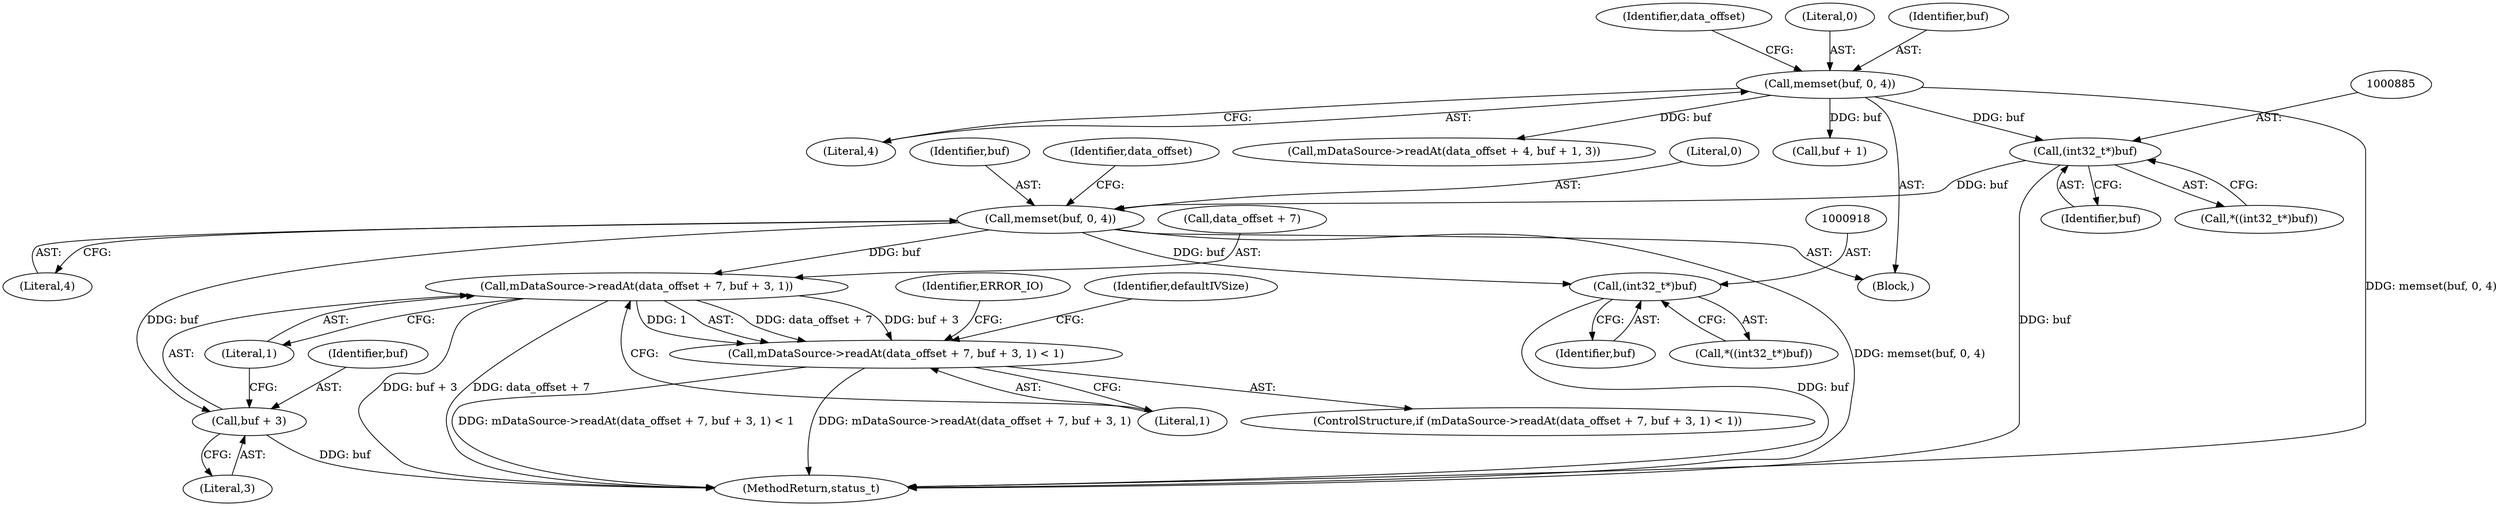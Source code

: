 digraph "0_Android_463a6f807e187828442949d1924e143cf07778c6@API" {
"1000894" [label="(Call,memset(buf, 0, 4))"];
"1000884" [label="(Call,(int32_t*)buf)"];
"1000861" [label="(Call,memset(buf, 0, 4))"];
"1000900" [label="(Call,mDataSource->readAt(data_offset + 7, buf + 3, 1))"];
"1000899" [label="(Call,mDataSource->readAt(data_offset + 7, buf + 3, 1) < 1)"];
"1000904" [label="(Call,buf + 3)"];
"1000917" [label="(Call,(int32_t*)buf)"];
"1000883" [label="(Call,*((int32_t*)buf))"];
"1000869" [label="(Identifier,data_offset)"];
"1000864" [label="(Literal,4)"];
"1000867" [label="(Call,mDataSource->readAt(data_offset + 4, buf + 1, 3))"];
"1000911" [label="(Identifier,ERROR_IO)"];
"1000895" [label="(Identifier,buf)"];
"1000894" [label="(Call,memset(buf, 0, 4))"];
"1000863" [label="(Literal,0)"];
"1000907" [label="(Literal,1)"];
"1000897" [label="(Literal,4)"];
"1000848" [label="(Block,)"];
"1000884" [label="(Call,(int32_t*)buf)"];
"1000904" [label="(Call,buf + 3)"];
"1000861" [label="(Call,memset(buf, 0, 4))"];
"1000899" [label="(Call,mDataSource->readAt(data_offset + 7, buf + 3, 1) < 1)"];
"1000908" [label="(Literal,1)"];
"1000902" [label="(Identifier,data_offset)"];
"1000917" [label="(Call,(int32_t*)buf)"];
"1000886" [label="(Identifier,buf)"];
"1000862" [label="(Identifier,buf)"];
"1000916" [label="(Call,*((int32_t*)buf))"];
"1000898" [label="(ControlStructure,if (mDataSource->readAt(data_offset + 7, buf + 3, 1) < 1))"];
"1000871" [label="(Call,buf + 1)"];
"1000896" [label="(Literal,0)"];
"1000901" [label="(Call,data_offset + 7)"];
"1000900" [label="(Call,mDataSource->readAt(data_offset + 7, buf + 3, 1))"];
"1002918" [label="(MethodReturn,status_t)"];
"1000905" [label="(Identifier,buf)"];
"1000906" [label="(Literal,3)"];
"1000919" [label="(Identifier,buf)"];
"1000914" [label="(Identifier,defaultIVSize)"];
"1000894" -> "1000848"  [label="AST: "];
"1000894" -> "1000897"  [label="CFG: "];
"1000895" -> "1000894"  [label="AST: "];
"1000896" -> "1000894"  [label="AST: "];
"1000897" -> "1000894"  [label="AST: "];
"1000902" -> "1000894"  [label="CFG: "];
"1000894" -> "1002918"  [label="DDG: memset(buf, 0, 4)"];
"1000884" -> "1000894"  [label="DDG: buf"];
"1000894" -> "1000900"  [label="DDG: buf"];
"1000894" -> "1000904"  [label="DDG: buf"];
"1000894" -> "1000917"  [label="DDG: buf"];
"1000884" -> "1000883"  [label="AST: "];
"1000884" -> "1000886"  [label="CFG: "];
"1000885" -> "1000884"  [label="AST: "];
"1000886" -> "1000884"  [label="AST: "];
"1000883" -> "1000884"  [label="CFG: "];
"1000884" -> "1002918"  [label="DDG: buf"];
"1000861" -> "1000884"  [label="DDG: buf"];
"1000861" -> "1000848"  [label="AST: "];
"1000861" -> "1000864"  [label="CFG: "];
"1000862" -> "1000861"  [label="AST: "];
"1000863" -> "1000861"  [label="AST: "];
"1000864" -> "1000861"  [label="AST: "];
"1000869" -> "1000861"  [label="CFG: "];
"1000861" -> "1002918"  [label="DDG: memset(buf, 0, 4)"];
"1000861" -> "1000867"  [label="DDG: buf"];
"1000861" -> "1000871"  [label="DDG: buf"];
"1000900" -> "1000899"  [label="AST: "];
"1000900" -> "1000907"  [label="CFG: "];
"1000901" -> "1000900"  [label="AST: "];
"1000904" -> "1000900"  [label="AST: "];
"1000907" -> "1000900"  [label="AST: "];
"1000908" -> "1000900"  [label="CFG: "];
"1000900" -> "1002918"  [label="DDG: buf + 3"];
"1000900" -> "1002918"  [label="DDG: data_offset + 7"];
"1000900" -> "1000899"  [label="DDG: data_offset + 7"];
"1000900" -> "1000899"  [label="DDG: buf + 3"];
"1000900" -> "1000899"  [label="DDG: 1"];
"1000899" -> "1000898"  [label="AST: "];
"1000899" -> "1000908"  [label="CFG: "];
"1000908" -> "1000899"  [label="AST: "];
"1000911" -> "1000899"  [label="CFG: "];
"1000914" -> "1000899"  [label="CFG: "];
"1000899" -> "1002918"  [label="DDG: mDataSource->readAt(data_offset + 7, buf + 3, 1) < 1"];
"1000899" -> "1002918"  [label="DDG: mDataSource->readAt(data_offset + 7, buf + 3, 1)"];
"1000904" -> "1000906"  [label="CFG: "];
"1000905" -> "1000904"  [label="AST: "];
"1000906" -> "1000904"  [label="AST: "];
"1000907" -> "1000904"  [label="CFG: "];
"1000904" -> "1002918"  [label="DDG: buf"];
"1000917" -> "1000916"  [label="AST: "];
"1000917" -> "1000919"  [label="CFG: "];
"1000918" -> "1000917"  [label="AST: "];
"1000919" -> "1000917"  [label="AST: "];
"1000916" -> "1000917"  [label="CFG: "];
"1000917" -> "1002918"  [label="DDG: buf"];
}
